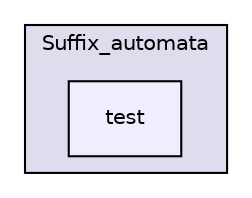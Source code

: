 digraph "/home/hari/GSOC/boost_1_67_0/boost/Advanced-Intrusive-master/Suffix_automata/test" {
  compound=true
  node [ fontsize="10", fontname="Helvetica"];
  edge [ labelfontsize="10", labelfontname="Helvetica"];
  subgraph clusterdir_a808b0cf422eec9f7b7f8e8bc78715f7 {
    graph [ bgcolor="#ddddee", pencolor="black", label="Suffix_automata" fontname="Helvetica", fontsize="10", URL="dir_a808b0cf422eec9f7b7f8e8bc78715f7.html"]
  dir_5cbbebbe75185fb97b856135b213ef55 [shape=box, label="test", style="filled", fillcolor="#eeeeff", pencolor="black", URL="dir_5cbbebbe75185fb97b856135b213ef55.html"];
  }
}
